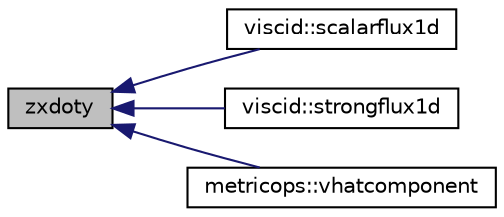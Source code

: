 digraph "zxdoty"
{
 // INTERACTIVE_SVG=YES
  bgcolor="transparent";
  edge [fontname="Helvetica",fontsize="10",labelfontname="Helvetica",labelfontsize="10"];
  node [fontname="Helvetica",fontsize="10",shape=record];
  rankdir="LR";
  Node79 [label="zxdoty",height=0.2,width=0.4,color="black", fillcolor="grey75", style="filled", fontcolor="black"];
  Node79 -> Node80 [dir="back",color="midnightblue",fontsize="10",style="solid",fontname="Helvetica"];
  Node80 [label="viscid::scalarflux1d",height=0.2,width=0.4,color="black",URL="$namespaceviscid.html#aa6a01cbecb9c6bafc111dc0dd7411891",tooltip="Compute the curvilinear cartesian viscous fluxes in 1 dimension. "];
  Node79 -> Node81 [dir="back",color="midnightblue",fontsize="10",style="solid",fontname="Helvetica"];
  Node81 [label="viscid::strongflux1d",height=0.2,width=0.4,color="black",URL="$namespaceviscid.html#aa370fc5ec33429588facc68ee01d8435",tooltip="Compute the curvilinear cartesian viscous fluxes in 1 dimension. "];
  Node79 -> Node82 [dir="back",color="midnightblue",fontsize="10",style="solid",fontname="Helvetica"];
  Node82 [label="metricops::vhatcomponent",height=0.2,width=0.4,color="black",URL="$namespacemetricops.html#af0813d14ff29789b3c8f479b4bcecd3d"];
}
